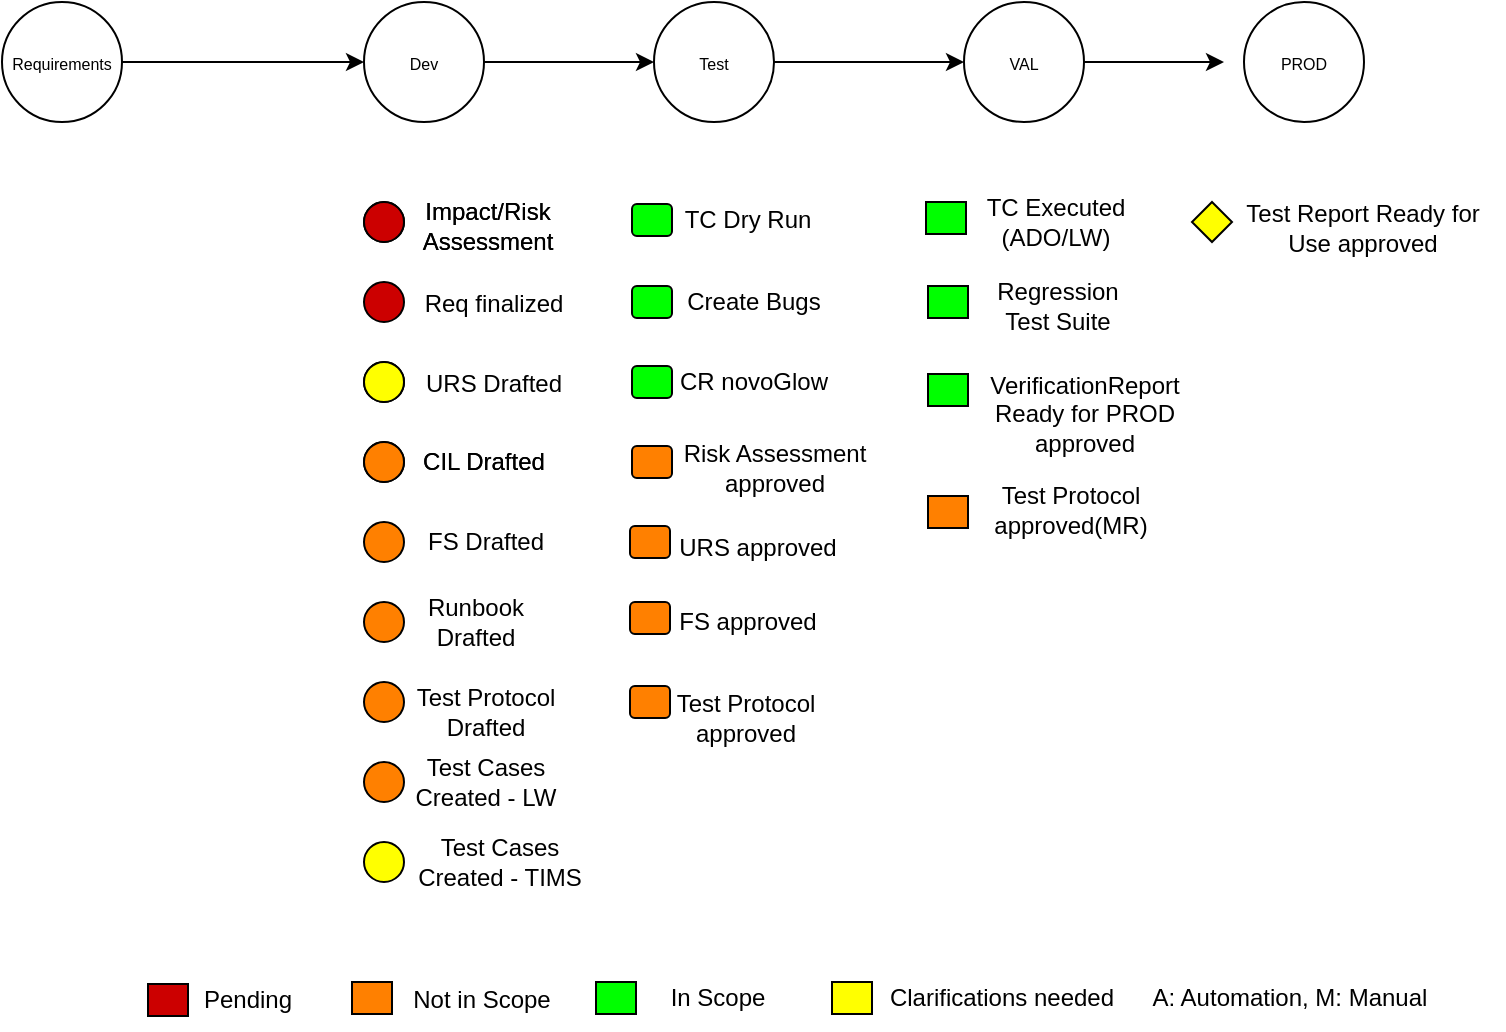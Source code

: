 <mxfile version="20.8.15" type="github">
  <diagram name="Page-1" id="d19-jBFcHIrSLnqHWP5x">
    <mxGraphModel dx="780" dy="412" grid="1" gridSize="10" guides="1" tooltips="1" connect="1" arrows="1" fold="1" page="1" pageScale="1" pageWidth="850" pageHeight="1100" math="0" shadow="0">
      <root>
        <mxCell id="0" />
        <mxCell id="1" parent="0" />
        <mxCell id="FavbgJtfy0NIzKYWdvmE-1" style="edgeStyle=orthogonalEdgeStyle;rounded=0;orthogonalLoop=1;jettySize=auto;html=1;entryX=0;entryY=0.5;entryDx=0;entryDy=0;" parent="1" source="FavbgJtfy0NIzKYWdvmE-2" target="FavbgJtfy0NIzKYWdvmE-6" edge="1">
          <mxGeometry relative="1" as="geometry" />
        </mxCell>
        <mxCell id="FavbgJtfy0NIzKYWdvmE-2" value="" style="ellipse;whiteSpace=wrap;html=1;aspect=fixed;" parent="1" vertex="1">
          <mxGeometry x="39" y="80" width="60" height="60" as="geometry" />
        </mxCell>
        <mxCell id="FavbgJtfy0NIzKYWdvmE-3" value="&lt;font style=&quot;font-size: 8px;&quot;&gt;Requirements&lt;/font&gt;" style="text;html=1;strokeColor=none;fillColor=none;align=center;verticalAlign=middle;whiteSpace=wrap;rounded=0;" parent="1" vertex="1">
          <mxGeometry x="39" y="95" width="60" height="30" as="geometry" />
        </mxCell>
        <mxCell id="FavbgJtfy0NIzKYWdvmE-4" style="edgeStyle=orthogonalEdgeStyle;rounded=0;orthogonalLoop=1;jettySize=auto;html=1;entryX=0;entryY=0.5;entryDx=0;entryDy=0;" parent="1" source="FavbgJtfy0NIzKYWdvmE-5" target="FavbgJtfy0NIzKYWdvmE-9" edge="1">
          <mxGeometry relative="1" as="geometry" />
        </mxCell>
        <mxCell id="FavbgJtfy0NIzKYWdvmE-5" value="" style="ellipse;whiteSpace=wrap;html=1;aspect=fixed;" parent="1" vertex="1">
          <mxGeometry x="220" y="80" width="60" height="60" as="geometry" />
        </mxCell>
        <mxCell id="FavbgJtfy0NIzKYWdvmE-6" value="&lt;font style=&quot;font-size: 8px;&quot;&gt;Dev&lt;/font&gt;" style="text;html=1;strokeColor=none;fillColor=none;align=center;verticalAlign=middle;whiteSpace=wrap;rounded=0;" parent="1" vertex="1">
          <mxGeometry x="220" y="95" width="60" height="30" as="geometry" />
        </mxCell>
        <mxCell id="FavbgJtfy0NIzKYWdvmE-7" style="edgeStyle=orthogonalEdgeStyle;rounded=0;orthogonalLoop=1;jettySize=auto;html=1;entryX=0;entryY=0.5;entryDx=0;entryDy=0;" parent="1" source="FavbgJtfy0NIzKYWdvmE-8" target="FavbgJtfy0NIzKYWdvmE-12" edge="1">
          <mxGeometry relative="1" as="geometry" />
        </mxCell>
        <mxCell id="FavbgJtfy0NIzKYWdvmE-8" value="" style="ellipse;whiteSpace=wrap;html=1;aspect=fixed;" parent="1" vertex="1">
          <mxGeometry x="365" y="80" width="60" height="60" as="geometry" />
        </mxCell>
        <mxCell id="FavbgJtfy0NIzKYWdvmE-9" value="&lt;font style=&quot;font-size: 8px;&quot;&gt;Test&lt;/font&gt;" style="text;html=1;strokeColor=none;fillColor=none;align=center;verticalAlign=middle;whiteSpace=wrap;rounded=0;" parent="1" vertex="1">
          <mxGeometry x="365" y="95" width="60" height="30" as="geometry" />
        </mxCell>
        <mxCell id="FavbgJtfy0NIzKYWdvmE-10" style="edgeStyle=orthogonalEdgeStyle;rounded=0;orthogonalLoop=1;jettySize=auto;html=1;" parent="1" source="FavbgJtfy0NIzKYWdvmE-11" edge="1">
          <mxGeometry relative="1" as="geometry">
            <mxPoint x="650" y="110" as="targetPoint" />
          </mxGeometry>
        </mxCell>
        <mxCell id="FavbgJtfy0NIzKYWdvmE-11" value="" style="ellipse;whiteSpace=wrap;html=1;aspect=fixed;" parent="1" vertex="1">
          <mxGeometry x="520" y="80" width="60" height="60" as="geometry" />
        </mxCell>
        <mxCell id="FavbgJtfy0NIzKYWdvmE-12" value="&lt;font style=&quot;font-size: 8px;&quot;&gt;VAL&lt;/font&gt;" style="text;html=1;strokeColor=none;fillColor=none;align=center;verticalAlign=middle;whiteSpace=wrap;rounded=0;" parent="1" vertex="1">
          <mxGeometry x="520" y="95" width="60" height="30" as="geometry" />
        </mxCell>
        <mxCell id="FavbgJtfy0NIzKYWdvmE-13" value="" style="ellipse;whiteSpace=wrap;html=1;aspect=fixed;" parent="1" vertex="1">
          <mxGeometry x="660" y="80" width="60" height="60" as="geometry" />
        </mxCell>
        <mxCell id="FavbgJtfy0NIzKYWdvmE-14" value="&lt;font style=&quot;font-size: 8px;&quot;&gt;PROD&lt;/font&gt;" style="text;html=1;strokeColor=none;fillColor=none;align=center;verticalAlign=middle;whiteSpace=wrap;rounded=0;" parent="1" vertex="1">
          <mxGeometry x="660" y="95" width="60" height="30" as="geometry" />
        </mxCell>
        <mxCell id="FavbgJtfy0NIzKYWdvmE-15" value="" style="ellipse;whiteSpace=wrap;html=1;aspect=fixed;fillColor=#FF8000;" parent="1" vertex="1">
          <mxGeometry x="220" y="180" width="20" height="20" as="geometry" />
        </mxCell>
        <mxCell id="FavbgJtfy0NIzKYWdvmE-16" value="" style="ellipse;whiteSpace=wrap;html=1;aspect=fixed;fillColor=#CC0000;" parent="1" vertex="1">
          <mxGeometry x="220" y="220" width="20" height="20" as="geometry" />
        </mxCell>
        <mxCell id="FavbgJtfy0NIzKYWdvmE-17" value="" style="ellipse;whiteSpace=wrap;html=1;aspect=fixed;fillColor=#FF8000;" parent="1" vertex="1">
          <mxGeometry x="220" y="260" width="20" height="20" as="geometry" />
        </mxCell>
        <mxCell id="FavbgJtfy0NIzKYWdvmE-18" value="" style="ellipse;whiteSpace=wrap;html=1;aspect=fixed;fillColor=#FF8000;" parent="1" vertex="1">
          <mxGeometry x="220" y="300" width="20" height="20" as="geometry" />
        </mxCell>
        <mxCell id="FavbgJtfy0NIzKYWdvmE-19" value="" style="ellipse;whiteSpace=wrap;html=1;aspect=fixed;fillColor=#FF8000;" parent="1" vertex="1">
          <mxGeometry x="220" y="340" width="20" height="20" as="geometry" />
        </mxCell>
        <mxCell id="FavbgJtfy0NIzKYWdvmE-20" value="" style="ellipse;whiteSpace=wrap;html=1;aspect=fixed;fillColor=#FF8000;" parent="1" vertex="1">
          <mxGeometry x="220" y="380" width="20" height="20" as="geometry" />
        </mxCell>
        <mxCell id="FavbgJtfy0NIzKYWdvmE-21" value="" style="ellipse;whiteSpace=wrap;html=1;aspect=fixed;fillColor=#FF8000;" parent="1" vertex="1">
          <mxGeometry x="220" y="420" width="20" height="20" as="geometry" />
        </mxCell>
        <mxCell id="FavbgJtfy0NIzKYWdvmE-22" value="" style="ellipse;whiteSpace=wrap;html=1;aspect=fixed;fillColor=#FF8000;" parent="1" vertex="1">
          <mxGeometry x="220" y="460" width="20" height="20" as="geometry" />
        </mxCell>
        <mxCell id="FavbgJtfy0NIzKYWdvmE-23" value="" style="ellipse;whiteSpace=wrap;html=1;aspect=fixed;fillColor=#FFFF00;" parent="1" vertex="1">
          <mxGeometry x="220" y="500" width="20" height="20" as="geometry" />
        </mxCell>
        <mxCell id="FavbgJtfy0NIzKYWdvmE-24" value="Impact/Risk Assessment" style="text;html=1;strokeColor=none;fillColor=none;align=center;verticalAlign=middle;whiteSpace=wrap;rounded=0;" parent="1" vertex="1">
          <mxGeometry x="252" y="177" width="60" height="30" as="geometry" />
        </mxCell>
        <mxCell id="FavbgJtfy0NIzKYWdvmE-25" value="Req finalized" style="text;html=1;strokeColor=none;fillColor=none;align=center;verticalAlign=middle;whiteSpace=wrap;rounded=0;" parent="1" vertex="1">
          <mxGeometry x="243" y="216" width="84" height="30" as="geometry" />
        </mxCell>
        <mxCell id="FavbgJtfy0NIzKYWdvmE-26" value="URS Drafted" style="text;html=1;strokeColor=none;fillColor=none;align=center;verticalAlign=middle;whiteSpace=wrap;rounded=0;" parent="1" vertex="1">
          <mxGeometry x="248" y="256" width="74" height="30" as="geometry" />
        </mxCell>
        <mxCell id="FavbgJtfy0NIzKYWdvmE-27" value="CIL Drafted" style="text;html=1;strokeColor=none;fillColor=none;align=center;verticalAlign=middle;whiteSpace=wrap;rounded=0;" parent="1" vertex="1">
          <mxGeometry x="243" y="295" width="74" height="30" as="geometry" />
        </mxCell>
        <mxCell id="FavbgJtfy0NIzKYWdvmE-28" value="FS Drafted" style="text;html=1;strokeColor=none;fillColor=none;align=center;verticalAlign=middle;whiteSpace=wrap;rounded=0;" parent="1" vertex="1">
          <mxGeometry x="244" y="335" width="74" height="30" as="geometry" />
        </mxCell>
        <mxCell id="FavbgJtfy0NIzKYWdvmE-29" value="Runbook Drafted" style="text;html=1;strokeColor=none;fillColor=none;align=center;verticalAlign=middle;whiteSpace=wrap;rounded=0;" parent="1" vertex="1">
          <mxGeometry x="239" y="375" width="74" height="30" as="geometry" />
        </mxCell>
        <mxCell id="FavbgJtfy0NIzKYWdvmE-30" value="Test Protocol Drafted" style="text;html=1;strokeColor=none;fillColor=none;align=center;verticalAlign=middle;whiteSpace=wrap;rounded=0;" parent="1" vertex="1">
          <mxGeometry x="244" y="420" width="74" height="30" as="geometry" />
        </mxCell>
        <mxCell id="FavbgJtfy0NIzKYWdvmE-31" value="Test Cases Created - LW" style="text;html=1;strokeColor=none;fillColor=none;align=center;verticalAlign=middle;whiteSpace=wrap;rounded=0;" parent="1" vertex="1">
          <mxGeometry x="244" y="455" width="74" height="30" as="geometry" />
        </mxCell>
        <mxCell id="FavbgJtfy0NIzKYWdvmE-32" value="Test Cases Created - TIMS" style="text;html=1;strokeColor=none;fillColor=none;align=center;verticalAlign=middle;whiteSpace=wrap;rounded=0;" parent="1" vertex="1">
          <mxGeometry x="246" y="495" width="84" height="30" as="geometry" />
        </mxCell>
        <mxCell id="FavbgJtfy0NIzKYWdvmE-33" value="Impact/Risk Assessment" style="text;html=1;strokeColor=none;fillColor=none;align=center;verticalAlign=middle;whiteSpace=wrap;rounded=0;" parent="1" vertex="1">
          <mxGeometry x="252" y="177" width="60" height="30" as="geometry" />
        </mxCell>
        <mxCell id="FavbgJtfy0NIzKYWdvmE-34" value="" style="ellipse;whiteSpace=wrap;html=1;aspect=fixed;fillColor=#CC0000;" parent="1" vertex="1">
          <mxGeometry x="220" y="180" width="20" height="20" as="geometry" />
        </mxCell>
        <mxCell id="FavbgJtfy0NIzKYWdvmE-37" value="" style="ellipse;whiteSpace=wrap;html=1;aspect=fixed;fillColor=#FFFF00;" parent="1" vertex="1">
          <mxGeometry x="220" y="260" width="20" height="20" as="geometry" />
        </mxCell>
        <mxCell id="FavbgJtfy0NIzKYWdvmE-38" value="" style="ellipse;whiteSpace=wrap;html=1;aspect=fixed;fillColor=#FF8000;" parent="1" vertex="1">
          <mxGeometry x="220" y="300" width="20" height="20" as="geometry" />
        </mxCell>
        <mxCell id="FavbgJtfy0NIzKYWdvmE-39" value="CIL Drafted" style="text;html=1;strokeColor=none;fillColor=none;align=center;verticalAlign=middle;whiteSpace=wrap;rounded=0;" parent="1" vertex="1">
          <mxGeometry x="243" y="295" width="74" height="30" as="geometry" />
        </mxCell>
        <mxCell id="FavbgJtfy0NIzKYWdvmE-40" value="TC Executed (ADO/LW)" style="text;html=1;strokeColor=none;fillColor=none;align=center;verticalAlign=middle;whiteSpace=wrap;rounded=0;" parent="1" vertex="1">
          <mxGeometry x="529" y="175" width="74" height="30" as="geometry" />
        </mxCell>
        <mxCell id="FavbgJtfy0NIzKYWdvmE-43" value="VerificationReport Ready for PROD approved" style="text;html=1;strokeColor=none;fillColor=none;align=center;verticalAlign=middle;whiteSpace=wrap;rounded=0;" parent="1" vertex="1">
          <mxGeometry x="524" y="272" width="113" height="27" as="geometry" />
        </mxCell>
        <mxCell id="FavbgJtfy0NIzKYWdvmE-44" value="Test Protocol approved(MR)" style="text;html=1;strokeColor=none;fillColor=none;align=center;verticalAlign=middle;whiteSpace=wrap;rounded=0;" parent="1" vertex="1">
          <mxGeometry x="519" y="319" width="109" height="30" as="geometry" />
        </mxCell>
        <mxCell id="FavbgJtfy0NIzKYWdvmE-50" value="" style="rounded=1;whiteSpace=wrap;html=1;fillColor=#00FF00;arcSize=0;" parent="1" vertex="1">
          <mxGeometry x="501" y="180" width="20" height="16" as="geometry" />
        </mxCell>
        <mxCell id="FavbgJtfy0NIzKYWdvmE-56" value="" style="rounded=1;whiteSpace=wrap;html=1;fillColor=#00FF00;arcSize=0;" parent="1" vertex="1">
          <mxGeometry x="502" y="266" width="20" height="16" as="geometry" />
        </mxCell>
        <mxCell id="FavbgJtfy0NIzKYWdvmE-57" value="" style="rounded=1;whiteSpace=wrap;html=1;fillColor=#FF8000;arcSize=0;" parent="1" vertex="1">
          <mxGeometry x="502" y="327" width="20" height="16" as="geometry" />
        </mxCell>
        <mxCell id="FavbgJtfy0NIzKYWdvmE-58" value="URS approved" style="text;html=1;strokeColor=none;fillColor=none;align=center;verticalAlign=middle;whiteSpace=wrap;rounded=0;" parent="1" vertex="1">
          <mxGeometry x="374" y="338" width="86" height="30" as="geometry" />
        </mxCell>
        <mxCell id="FavbgJtfy0NIzKYWdvmE-59" value="FS approved" style="text;html=1;strokeColor=none;fillColor=none;align=center;verticalAlign=middle;whiteSpace=wrap;rounded=0;" parent="1" vertex="1">
          <mxGeometry x="375" y="375" width="74" height="30" as="geometry" />
        </mxCell>
        <mxCell id="FavbgJtfy0NIzKYWdvmE-60" value="Test Protocol approved" style="text;html=1;strokeColor=none;fillColor=none;align=center;verticalAlign=middle;whiteSpace=wrap;rounded=0;" parent="1" vertex="1">
          <mxGeometry x="374" y="423" width="74" height="30" as="geometry" />
        </mxCell>
        <mxCell id="FavbgJtfy0NIzKYWdvmE-61" value="TC Dry Run" style="text;html=1;strokeColor=none;fillColor=none;align=center;verticalAlign=middle;whiteSpace=wrap;rounded=0;" parent="1" vertex="1">
          <mxGeometry x="378" y="174" width="68" height="30" as="geometry" />
        </mxCell>
        <mxCell id="FavbgJtfy0NIzKYWdvmE-62" value="Create Bugs" style="text;html=1;strokeColor=none;fillColor=none;align=center;verticalAlign=middle;whiteSpace=wrap;rounded=0;" parent="1" vertex="1">
          <mxGeometry x="373" y="215" width="84" height="30" as="geometry" />
        </mxCell>
        <mxCell id="FavbgJtfy0NIzKYWdvmE-63" value="CR novoGlow" style="text;html=1;strokeColor=none;fillColor=none;align=center;verticalAlign=middle;whiteSpace=wrap;rounded=0;" parent="1" vertex="1">
          <mxGeometry x="373" y="255" width="84" height="30" as="geometry" />
        </mxCell>
        <mxCell id="FavbgJtfy0NIzKYWdvmE-64" value="Risk Assessment approved" style="text;html=1;strokeColor=none;fillColor=none;align=center;verticalAlign=middle;whiteSpace=wrap;rounded=0;" parent="1" vertex="1">
          <mxGeometry x="377" y="298" width="97" height="30" as="geometry" />
        </mxCell>
        <mxCell id="FavbgJtfy0NIzKYWdvmE-65" value="" style="rounded=1;whiteSpace=wrap;html=1;fillColor=#00FF00;" parent="1" vertex="1">
          <mxGeometry x="354" y="181" width="20" height="16" as="geometry" />
        </mxCell>
        <mxCell id="FavbgJtfy0NIzKYWdvmE-66" value="" style="rounded=1;whiteSpace=wrap;html=1;fillColor=#00FF00;" parent="1" vertex="1">
          <mxGeometry x="354" y="222" width="20" height="16" as="geometry" />
        </mxCell>
        <mxCell id="FavbgJtfy0NIzKYWdvmE-67" value="" style="rounded=1;whiteSpace=wrap;html=1;fillColor=#00FF00;" parent="1" vertex="1">
          <mxGeometry x="354" y="262" width="20" height="16" as="geometry" />
        </mxCell>
        <mxCell id="FavbgJtfy0NIzKYWdvmE-68" value="" style="rounded=1;whiteSpace=wrap;html=1;fillColor=#FF8000;" parent="1" vertex="1">
          <mxGeometry x="354" y="302" width="20" height="16" as="geometry" />
        </mxCell>
        <mxCell id="FavbgJtfy0NIzKYWdvmE-69" value="" style="rounded=1;whiteSpace=wrap;html=1;fillColor=#FF8000;" parent="1" vertex="1">
          <mxGeometry x="353" y="342" width="20" height="16" as="geometry" />
        </mxCell>
        <mxCell id="FavbgJtfy0NIzKYWdvmE-70" value="" style="rounded=1;whiteSpace=wrap;html=1;fillColor=#FF8000;" parent="1" vertex="1">
          <mxGeometry x="353" y="380" width="20" height="16" as="geometry" />
        </mxCell>
        <mxCell id="FavbgJtfy0NIzKYWdvmE-71" value="" style="rounded=1;whiteSpace=wrap;html=1;fillColor=#FF8000;" parent="1" vertex="1">
          <mxGeometry x="353" y="422" width="20" height="16" as="geometry" />
        </mxCell>
        <mxCell id="FavbgJtfy0NIzKYWdvmE-80" value="" style="rhombus;whiteSpace=wrap;html=1;fillColor=#FFFF00;" parent="1" vertex="1">
          <mxGeometry x="634" y="180" width="20" height="20" as="geometry" />
        </mxCell>
        <mxCell id="FavbgJtfy0NIzKYWdvmE-81" value="Test Report Ready for Use approved" style="text;html=1;strokeColor=none;fillColor=none;align=center;verticalAlign=middle;whiteSpace=wrap;rounded=0;" parent="1" vertex="1">
          <mxGeometry x="649" y="178" width="141" height="30" as="geometry" />
        </mxCell>
        <mxCell id="FavbgJtfy0NIzKYWdvmE-82" value="" style="rounded=1;whiteSpace=wrap;html=1;fillColor=#FFFF00;arcSize=0;" parent="1" vertex="1">
          <mxGeometry x="454" y="570" width="20" height="16" as="geometry" />
        </mxCell>
        <mxCell id="FavbgJtfy0NIzKYWdvmE-83" value="" style="rounded=1;whiteSpace=wrap;html=1;fillColor=#00FF00;arcSize=0;" parent="1" vertex="1">
          <mxGeometry x="336" y="570" width="20" height="16" as="geometry" />
        </mxCell>
        <mxCell id="FavbgJtfy0NIzKYWdvmE-84" value="" style="rounded=1;whiteSpace=wrap;html=1;fillColor=#FF8000;arcSize=0;" parent="1" vertex="1">
          <mxGeometry x="214" y="570" width="20" height="16" as="geometry" />
        </mxCell>
        <mxCell id="FavbgJtfy0NIzKYWdvmE-85" value="Not in Scope" style="text;html=1;strokeColor=none;fillColor=none;align=center;verticalAlign=middle;whiteSpace=wrap;rounded=0;" parent="1" vertex="1">
          <mxGeometry x="239" y="564" width="80" height="30" as="geometry" />
        </mxCell>
        <mxCell id="FavbgJtfy0NIzKYWdvmE-86" value="In Scope" style="text;html=1;strokeColor=none;fillColor=none;align=center;verticalAlign=middle;whiteSpace=wrap;rounded=0;" parent="1" vertex="1">
          <mxGeometry x="354" y="563" width="86" height="30" as="geometry" />
        </mxCell>
        <mxCell id="FavbgJtfy0NIzKYWdvmE-87" value="Clarifications needed" style="text;html=1;strokeColor=none;fillColor=none;align=center;verticalAlign=middle;whiteSpace=wrap;rounded=0;" parent="1" vertex="1">
          <mxGeometry x="479" y="563" width="120" height="30" as="geometry" />
        </mxCell>
        <mxCell id="FavbgJtfy0NIzKYWdvmE-89" value="Regression Test Suite" style="text;html=1;strokeColor=none;fillColor=none;align=center;verticalAlign=middle;whiteSpace=wrap;rounded=0;" parent="1" vertex="1">
          <mxGeometry x="530" y="217" width="74" height="30" as="geometry" />
        </mxCell>
        <mxCell id="FavbgJtfy0NIzKYWdvmE-90" value="" style="rounded=1;whiteSpace=wrap;html=1;fillColor=#00FF00;arcSize=0;" parent="1" vertex="1">
          <mxGeometry x="502" y="222" width="20" height="16" as="geometry" />
        </mxCell>
        <mxCell id="9aKg02Du34RwJ0zvKtXv-3" value="" style="rounded=1;whiteSpace=wrap;html=1;fillColor=#CC0000;arcSize=0;" vertex="1" parent="1">
          <mxGeometry x="112" y="571" width="20" height="16" as="geometry" />
        </mxCell>
        <mxCell id="9aKg02Du34RwJ0zvKtXv-4" value="Pending" style="text;html=1;strokeColor=none;fillColor=none;align=center;verticalAlign=middle;whiteSpace=wrap;rounded=0;" vertex="1" parent="1">
          <mxGeometry x="122" y="564" width="80" height="30" as="geometry" />
        </mxCell>
        <mxCell id="9aKg02Du34RwJ0zvKtXv-5" value="A: Automation, M: Manual" style="text;html=1;strokeColor=none;fillColor=none;align=center;verticalAlign=middle;whiteSpace=wrap;rounded=0;" vertex="1" parent="1">
          <mxGeometry x="582" y="563" width="202" height="30" as="geometry" />
        </mxCell>
      </root>
    </mxGraphModel>
  </diagram>
</mxfile>
